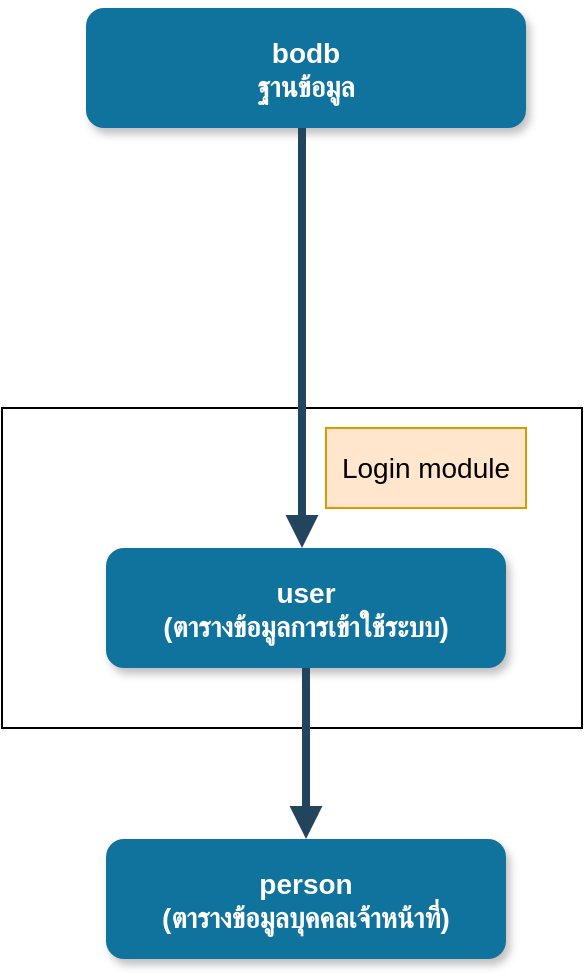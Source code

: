 <mxfile version="16.6.4" type="device"><diagram name="database schema" id="97916047-d0de-89f5-080d-49f4d83e522f"><mxGraphModel dx="1422" dy="762" grid="1" gridSize="10" guides="1" tooltips="1" connect="1" arrows="1" fold="1" page="1" pageScale="1.5" pageWidth="1169" pageHeight="827" background="none" math="0" shadow="0"><root><mxCell id="0"/><mxCell id="1" parent="0"/><mxCell id="pSNV-5RpqSUNdIMk9qEA-55" value="" style="rounded=0;whiteSpace=wrap;html=1;" vertex="1" parent="1"><mxGeometry x="230" y="520" width="290" height="160" as="geometry"/></mxCell><mxCell id="3" value="bodb&#10;ฐานข้อมูล" style="rounded=1;fillColor=#10739E;strokeColor=none;shadow=1;gradientColor=none;fontStyle=1;fontColor=#FFFFFF;fontSize=14;" parent="1" vertex="1"><mxGeometry x="272" y="320" width="220" height="60" as="geometry"/></mxCell><mxCell id="7" value="person&#10;(ตารางข้อมูลบุคคลเจ้าหน้าที่)" style="rounded=1;fillColor=#10739E;strokeColor=none;shadow=1;gradientColor=none;fontStyle=1;fontColor=#FFFFFF;fontSize=14;" parent="1" vertex="1"><mxGeometry x="282" y="735.5" width="200" height="60" as="geometry"/></mxCell><mxCell id="8" value="user&#10;(ตารางข้อมูลการเข้าใช้ระบบ)" style="rounded=1;fillColor=#10739E;strokeColor=none;shadow=1;gradientColor=none;fontStyle=1;fontColor=#FFFFFF;fontSize=14;" parent="1" vertex="1"><mxGeometry x="282" y="590" width="200" height="60" as="geometry"/></mxCell><mxCell id="34" value="" style="edgeStyle=elbowEdgeStyle;elbow=vertical;strokeWidth=4;endArrow=block;endFill=1;fontStyle=1;strokeColor=#23445D;" parent="1" source="3" target="8" edge="1"><mxGeometry x="22" y="165.5" width="100" height="100" as="geometry"><mxPoint x="22" y="265.5" as="sourcePoint"/><mxPoint x="122" y="165.5" as="targetPoint"/><Array as="points"><mxPoint x="380" y="490"/><mxPoint x="552" y="555.5"/></Array></mxGeometry></mxCell><mxCell id="38" value="" style="edgeStyle=elbowEdgeStyle;elbow=vertical;strokeWidth=4;endArrow=block;endFill=1;fontStyle=1;strokeColor=#23445D;entryX=0.5;entryY=0;entryDx=0;entryDy=0;" parent="1" source="8" target="7" edge="1"><mxGeometry x="62" y="165.5" width="100" height="100" as="geometry"><mxPoint x="62" y="265.5" as="sourcePoint"/><mxPoint x="382.0" y="705.5" as="targetPoint"/></mxGeometry></mxCell><mxCell id="pSNV-5RpqSUNdIMk9qEA-56" value="Login module" style="text;html=1;strokeColor=#d79b00;fillColor=#ffe6cc;align=center;verticalAlign=middle;whiteSpace=wrap;rounded=0;fontSize=14;" vertex="1" parent="1"><mxGeometry x="392" y="530" width="100" height="40" as="geometry"/></mxCell></root></mxGraphModel></diagram></mxfile>